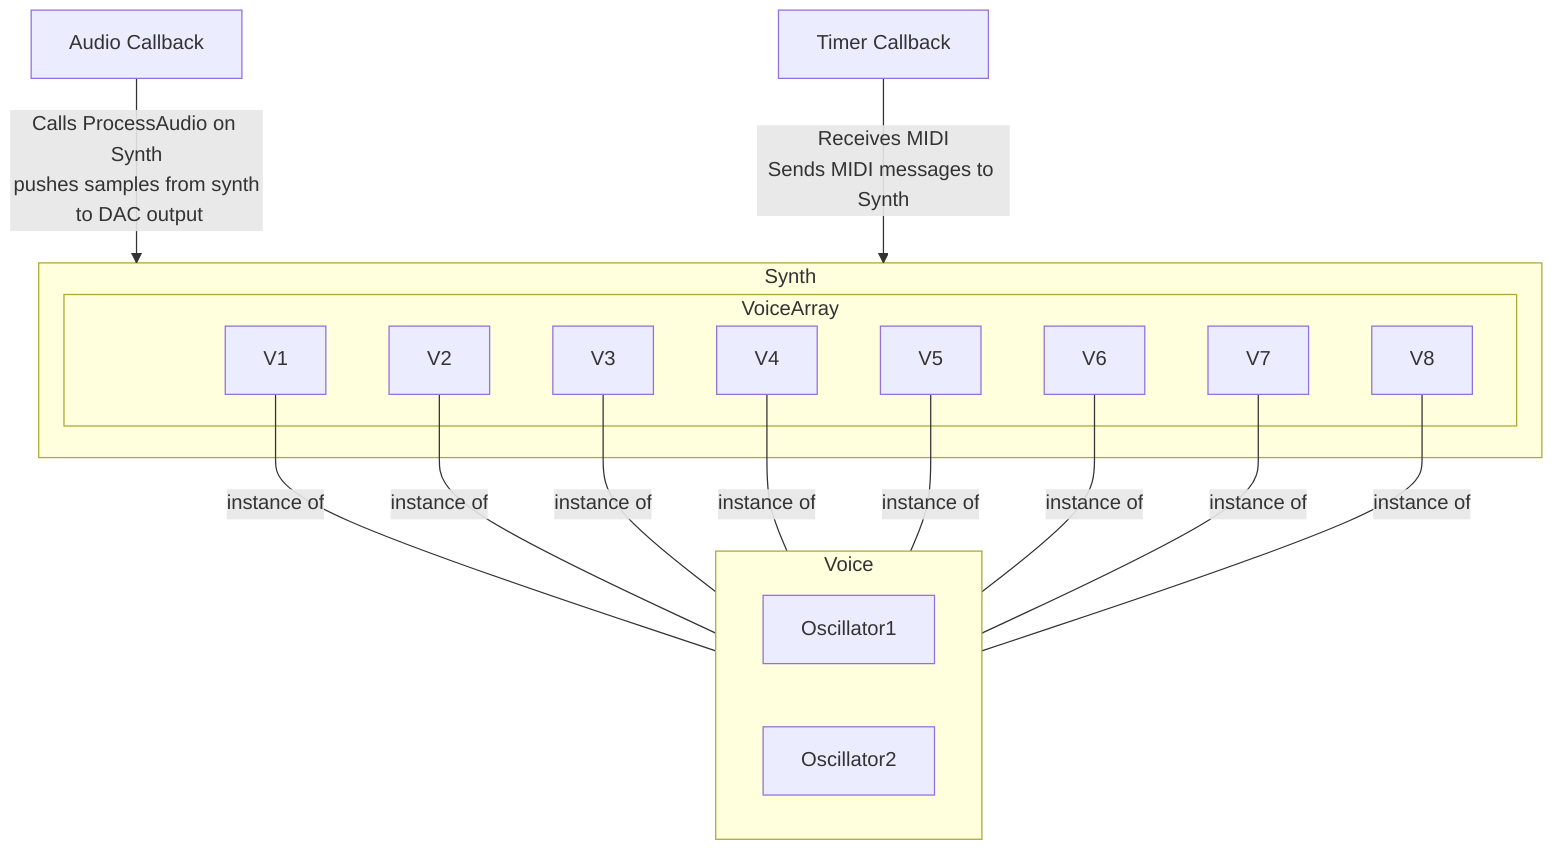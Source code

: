 graph TB
    audio[Audio Callback] --> |Calls ProcessAudio on Synth<br/>pushes samples from synth<br/> to DAC output|Synth
    timer[Timer Callback] --> |Receives MIDI<br/>Sends MIDI messages to Synth| Synth

    subgraph Synth[Synth]
        
        subgraph VoiceArray
            V1
            V2
            V3
            V4
            V5
            V6
            V7
            V8
        end
    end

    subgraph Voice
        Oscillator1
        Oscillator2
    end

    V1 --- |instance of| Voice
    V2 --- |instance of| Voice
    V3 --- |instance of| Voice
    V4 --- |instance of| Voice
    V5 --- |instance of| Voice
    V6 --- |instance of| Voice
    V7 --- |instance of| Voice
    V8 --- |instance of| Voice